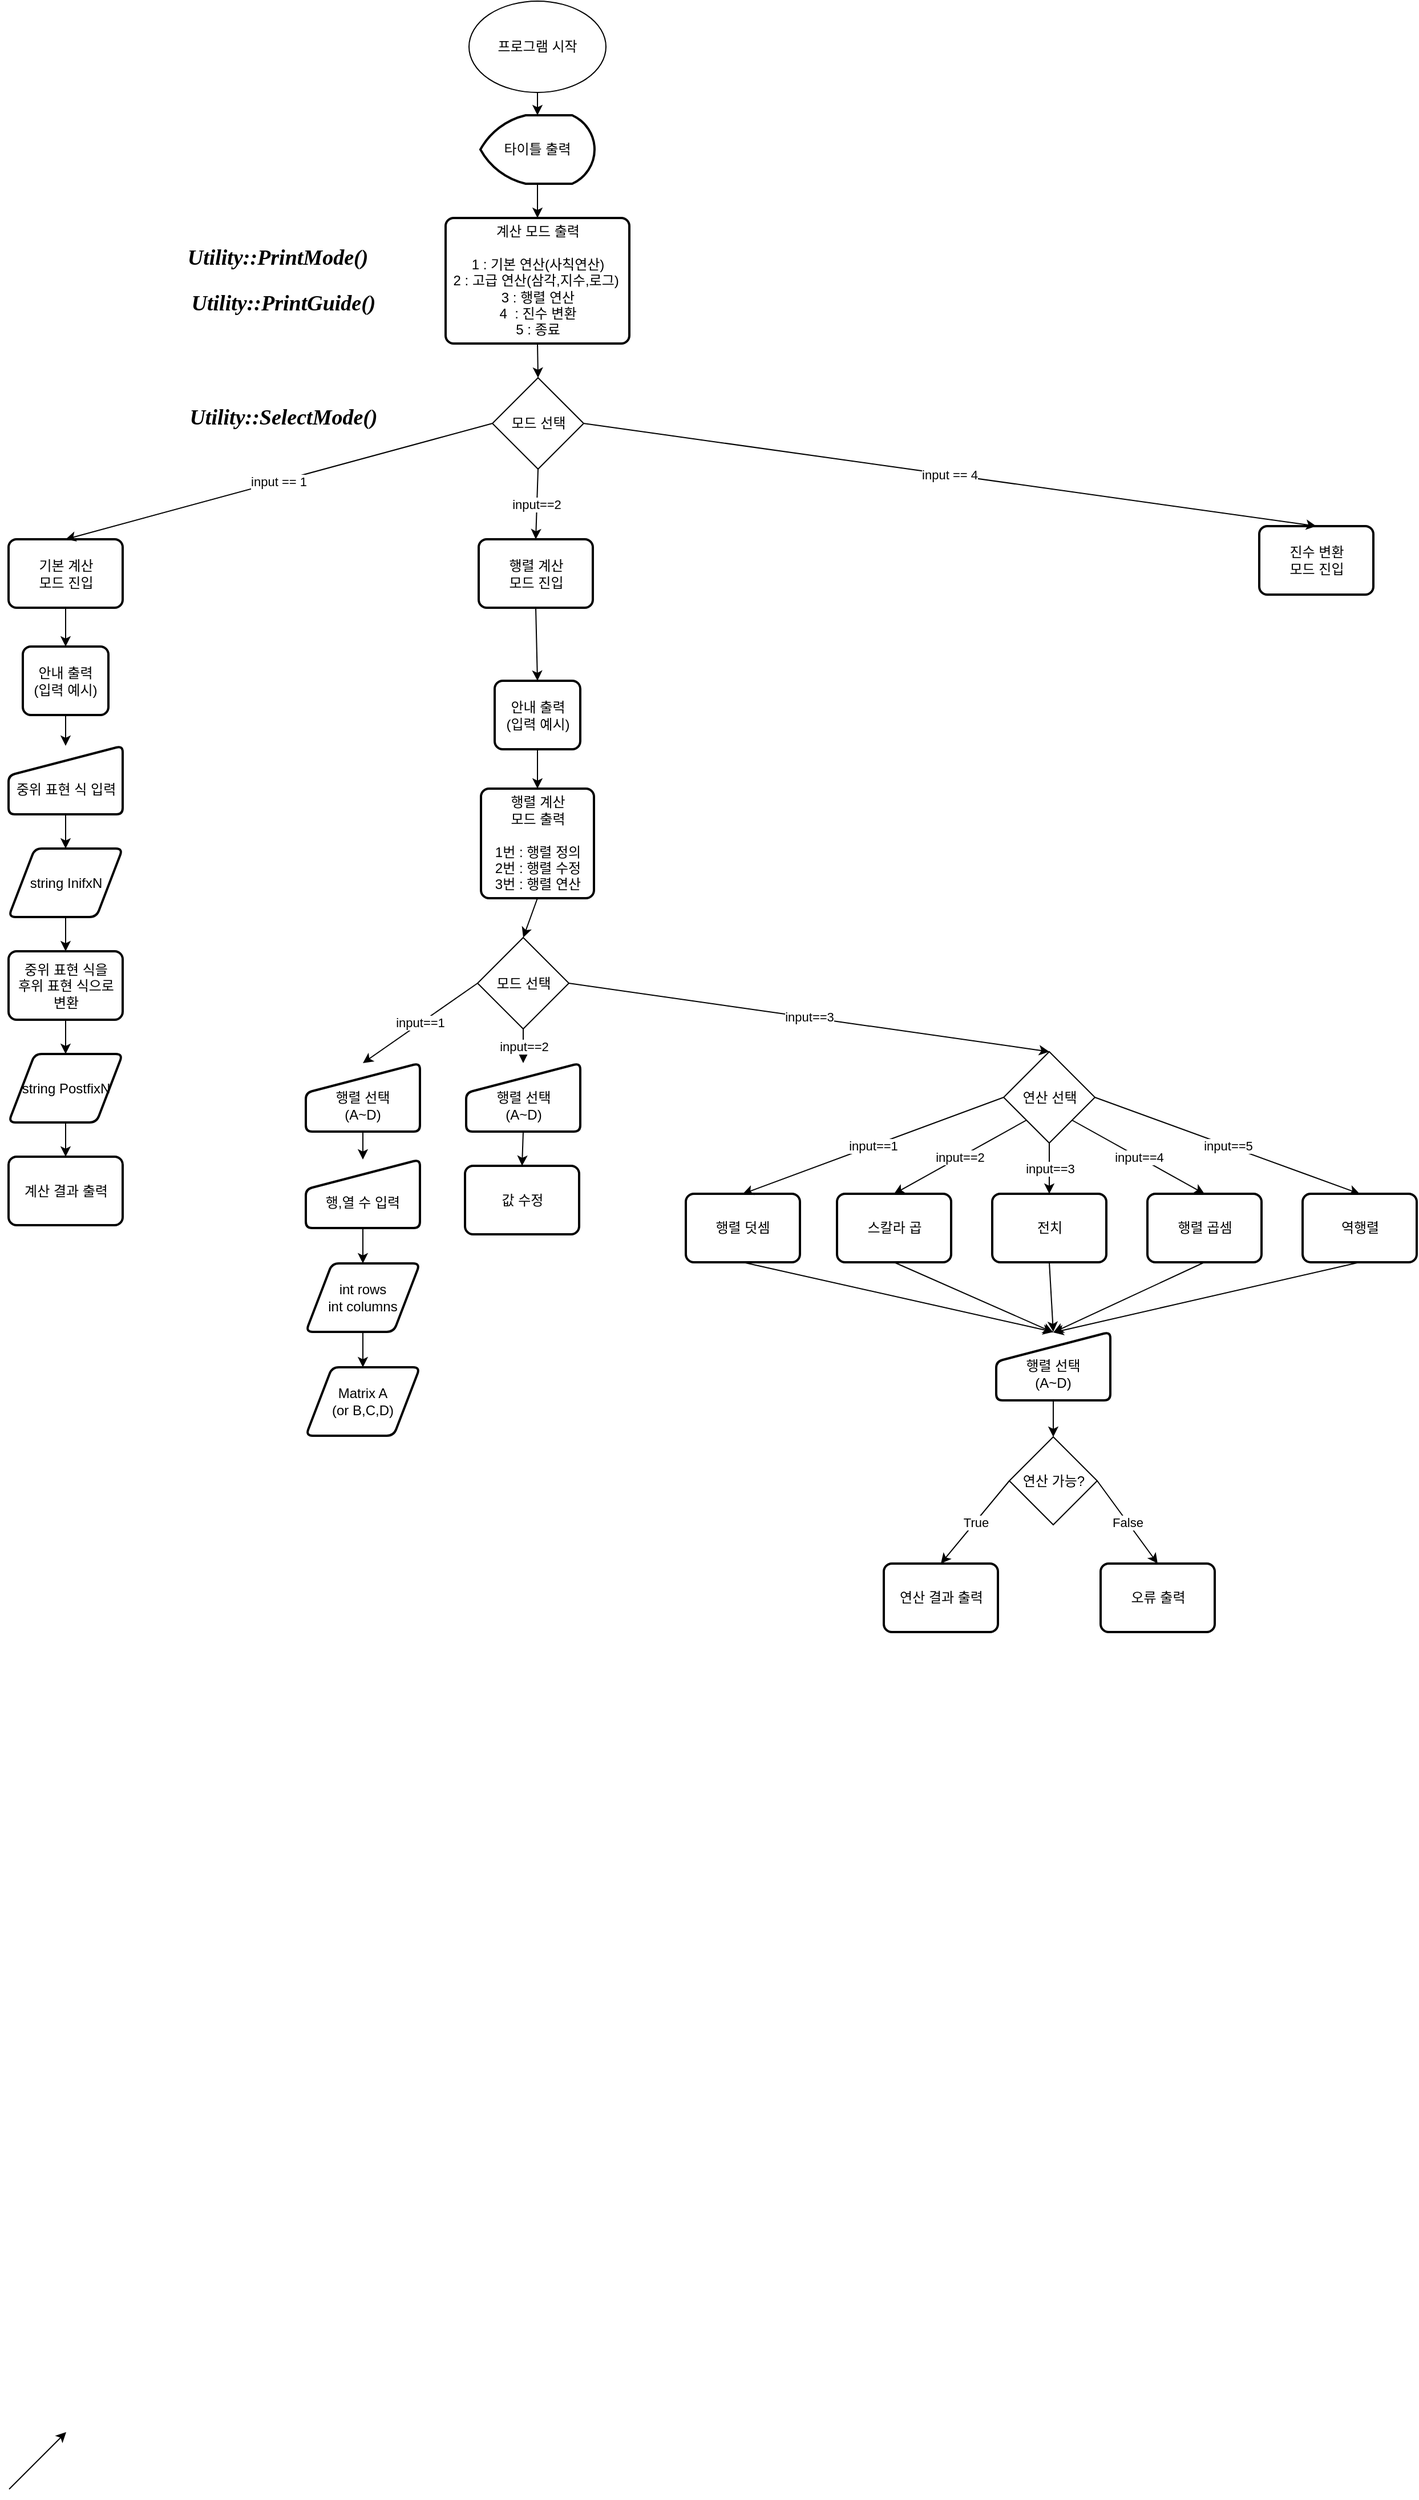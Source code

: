 <mxfile version="12.3.2" type="device" pages="1"><diagram id="4tfTHai87vBHd0oBMUKX" name="Page-1"><mxGraphModel dx="2500" dy="1108" grid="1" gridSize="10" guides="1" tooltips="1" connect="1" arrows="1" fold="1" page="1" pageScale="1" pageWidth="827" pageHeight="1169" math="0" shadow="0"><root><mxCell id="0"/><mxCell id="1" parent="0"/><mxCell id="vB3M5ufMpMZjhbToTXDf-1" value="프로그램 시작" style="ellipse;whiteSpace=wrap;html=1;" parent="1" vertex="1"><mxGeometry x="353" width="120" height="80" as="geometry"/></mxCell><mxCell id="LMeHtNupAMhU3nXu3n3W-3" value="타이틀 출력" style="strokeWidth=2;html=1;shape=mxgraph.flowchart.display;whiteSpace=wrap;" parent="1" vertex="1"><mxGeometry x="363" y="100" width="100" height="60" as="geometry"/></mxCell><mxCell id="LMeHtNupAMhU3nXu3n3W-4" value="" style="endArrow=classic;html=1;entryX=0.5;entryY=0;entryDx=0;entryDy=0;entryPerimeter=0;exitX=0.5;exitY=1;exitDx=0;exitDy=0;" parent="1" source="vB3M5ufMpMZjhbToTXDf-1" target="LMeHtNupAMhU3nXu3n3W-3" edge="1"><mxGeometry width="50" height="50" relative="1" as="geometry"><mxPoint x="413.5" y="80" as="sourcePoint"/><mxPoint x="400.5" y="200" as="targetPoint"/></mxGeometry></mxCell><mxCell id="LMeHtNupAMhU3nXu3n3W-5" value="계산 모드 출력&lt;br&gt;&lt;br&gt;&lt;span style=&quot;white-space: nowrap&quot;&gt;1 : 기본 연산(사칙연산)&lt;/span&gt;&lt;br style=&quot;white-space: nowrap&quot;&gt;&lt;span style=&quot;white-space: nowrap&quot;&gt;2 : 고급 연산(삼각,지수,로그)&amp;nbsp;&lt;/span&gt;&lt;br style=&quot;white-space: nowrap&quot;&gt;&lt;span style=&quot;white-space: nowrap&quot;&gt;3 : 행렬 연산&lt;/span&gt;&lt;br style=&quot;white-space: nowrap&quot;&gt;&lt;span style=&quot;white-space: nowrap&quot;&gt;4&amp;nbsp; : 진수 변환&lt;/span&gt;&lt;br style=&quot;white-space: nowrap&quot;&gt;&lt;span style=&quot;white-space: nowrap&quot;&gt;5 : 종료&lt;/span&gt;" style="rounded=1;whiteSpace=wrap;html=1;absoluteArcSize=1;arcSize=14;strokeWidth=2;" parent="1" vertex="1"><mxGeometry x="332.5" y="190" width="161" height="110" as="geometry"/></mxCell><mxCell id="D1mtyvR5uotxBYtLReoP-1" value="" style="endArrow=classic;html=1;exitX=0.5;exitY=1;exitDx=0;exitDy=0;exitPerimeter=0;entryX=0.5;entryY=0;entryDx=0;entryDy=0;" parent="1" source="LMeHtNupAMhU3nXu3n3W-3" target="LMeHtNupAMhU3nXu3n3W-5" edge="1"><mxGeometry width="50" height="50" relative="1" as="geometry"><mxPoint x="350.5" y="450" as="sourcePoint"/><mxPoint x="400.5" y="400" as="targetPoint"/></mxGeometry></mxCell><mxCell id="D1mtyvR5uotxBYtLReoP-4" value="모드 선택" style="rhombus;whiteSpace=wrap;html=1;" parent="1" vertex="1"><mxGeometry x="373.5" y="330" width="80" height="80" as="geometry"/></mxCell><mxCell id="D1mtyvR5uotxBYtLReoP-8" value="" style="endArrow=classic;html=1;exitX=0.5;exitY=1;exitDx=0;exitDy=0;entryX=0.5;entryY=0;entryDx=0;entryDy=0;" parent="1" source="LMeHtNupAMhU3nXu3n3W-5" target="D1mtyvR5uotxBYtLReoP-4" edge="1"><mxGeometry width="50" height="50" relative="1" as="geometry"><mxPoint x="200" y="470" as="sourcePoint"/><mxPoint x="250" y="420" as="targetPoint"/></mxGeometry></mxCell><mxCell id="D1mtyvR5uotxBYtLReoP-10" value="기본 계산&lt;br&gt;모드 진입" style="rounded=1;whiteSpace=wrap;html=1;absoluteArcSize=1;arcSize=14;strokeWidth=2;" parent="1" vertex="1"><mxGeometry x="-50.5" y="471.5" width="100" height="60" as="geometry"/></mxCell><mxCell id="D1mtyvR5uotxBYtLReoP-12" value="진수 변환&lt;br&gt;모드 진입" style="rounded=1;whiteSpace=wrap;html=1;absoluteArcSize=1;arcSize=14;strokeWidth=2;" parent="1" vertex="1"><mxGeometry x="1045.5" y="460" width="100" height="60" as="geometry"/></mxCell><mxCell id="D1mtyvR5uotxBYtLReoP-13" value="행렬 계산&lt;br&gt;모드 진입" style="rounded=1;whiteSpace=wrap;html=1;absoluteArcSize=1;arcSize=14;strokeWidth=2;" parent="1" vertex="1"><mxGeometry x="361.5" y="471.5" width="100" height="60" as="geometry"/></mxCell><mxCell id="D1mtyvR5uotxBYtLReoP-15" value="input == 1" style="endArrow=classic;html=1;exitX=0;exitY=0.5;exitDx=0;exitDy=0;entryX=0.5;entryY=0;entryDx=0;entryDy=0;" parent="1" source="D1mtyvR5uotxBYtLReoP-4" target="D1mtyvR5uotxBYtLReoP-10" edge="1"><mxGeometry width="50" height="50" relative="1" as="geometry"><mxPoint x="100" y="560" as="sourcePoint"/><mxPoint x="150" y="510" as="targetPoint"/></mxGeometry></mxCell><mxCell id="D1mtyvR5uotxBYtLReoP-17" value="input==2" style="endArrow=classic;html=1;exitX=0.5;exitY=1;exitDx=0;exitDy=0;entryX=0.5;entryY=0;entryDx=0;entryDy=0;" parent="1" source="D1mtyvR5uotxBYtLReoP-4" target="D1mtyvR5uotxBYtLReoP-13" edge="1"><mxGeometry width="50" height="50" relative="1" as="geometry"><mxPoint x="393.5" y="390" as="sourcePoint"/><mxPoint x="170" y="450" as="targetPoint"/></mxGeometry></mxCell><mxCell id="D1mtyvR5uotxBYtLReoP-18" value="input == 4" style="endArrow=classic;html=1;exitX=1;exitY=0.5;exitDx=0;exitDy=0;entryX=0.5;entryY=0;entryDx=0;entryDy=0;" parent="1" source="D1mtyvR5uotxBYtLReoP-4" target="D1mtyvR5uotxBYtLReoP-12" edge="1"><mxGeometry width="50" height="50" relative="1" as="geometry"><mxPoint x="403.5" y="400" as="sourcePoint"/><mxPoint x="180" y="460" as="targetPoint"/></mxGeometry></mxCell><mxCell id="D1mtyvR5uotxBYtLReoP-20" value="&lt;br&gt;중위 표현 식 입력" style="html=1;strokeWidth=2;shape=manualInput;whiteSpace=wrap;rounded=1;size=26;arcSize=11;" parent="1" vertex="1"><mxGeometry x="-50.5" y="652.5" width="100" height="60" as="geometry"/></mxCell><mxCell id="D1mtyvR5uotxBYtLReoP-23" value="" style="endArrow=classic;html=1;exitX=0.5;exitY=1;exitDx=0;exitDy=0;entryX=0.5;entryY=0;entryDx=0;entryDy=0;" parent="1" source="D1mtyvR5uotxBYtLReoP-20" target="D1mtyvR5uotxBYtLReoP-24" edge="1"><mxGeometry width="50" height="50" relative="1" as="geometry"><mxPoint x="-50.5" y="782.5" as="sourcePoint"/><mxPoint x="73.5" y="752.5" as="targetPoint"/></mxGeometry></mxCell><mxCell id="D1mtyvR5uotxBYtLReoP-24" value="string InifxN" style="shape=parallelogram;html=1;strokeWidth=2;perimeter=parallelogramPerimeter;whiteSpace=wrap;rounded=1;arcSize=12;size=0.23;" parent="1" vertex="1"><mxGeometry x="-50.5" y="742.5" width="100" height="60" as="geometry"/></mxCell><mxCell id="D1mtyvR5uotxBYtLReoP-25" value="중위 표현 식을&lt;br&gt;후위 표현 식으로&lt;br&gt;변환" style="rounded=1;whiteSpace=wrap;html=1;absoluteArcSize=1;arcSize=14;strokeWidth=2;" parent="1" vertex="1"><mxGeometry x="-50.5" y="832.5" width="100" height="60" as="geometry"/></mxCell><mxCell id="D1mtyvR5uotxBYtLReoP-26" value="" style="endArrow=classic;html=1;exitX=0.5;exitY=1;exitDx=0;exitDy=0;entryX=0.5;entryY=0;entryDx=0;entryDy=0;" parent="1" source="D1mtyvR5uotxBYtLReoP-24" target="D1mtyvR5uotxBYtLReoP-25" edge="1"><mxGeometry width="50" height="50" relative="1" as="geometry"><mxPoint x="-50.5" y="1012.5" as="sourcePoint"/><mxPoint x="-0.5" y="962.5" as="targetPoint"/></mxGeometry></mxCell><mxCell id="D1mtyvR5uotxBYtLReoP-28" value="" style="endArrow=classic;html=1;exitX=0.5;exitY=1;exitDx=0;exitDy=0;entryX=0.5;entryY=0;entryDx=0;entryDy=0;" parent="1" source="D1mtyvR5uotxBYtLReoP-25" target="D1mtyvR5uotxBYtLReoP-30" edge="1"><mxGeometry width="50" height="50" relative="1" as="geometry"><mxPoint x="-50.5" y="1052.5" as="sourcePoint"/><mxPoint x="-0.5" y="922.5" as="targetPoint"/></mxGeometry></mxCell><mxCell id="D1mtyvR5uotxBYtLReoP-30" value="string PostfixN" style="shape=parallelogram;html=1;strokeWidth=2;perimeter=parallelogramPerimeter;whiteSpace=wrap;rounded=1;arcSize=12;size=0.23;" parent="1" vertex="1"><mxGeometry x="-50.5" y="922.5" width="100" height="60" as="geometry"/></mxCell><mxCell id="D1mtyvR5uotxBYtLReoP-31" value="계산 결과 출력" style="rounded=1;whiteSpace=wrap;html=1;absoluteArcSize=1;arcSize=14;strokeWidth=2;" parent="1" vertex="1"><mxGeometry x="-50.5" y="1012.5" width="100" height="60" as="geometry"/></mxCell><mxCell id="D1mtyvR5uotxBYtLReoP-32" value="" style="endArrow=classic;html=1;exitX=0.5;exitY=1;exitDx=0;exitDy=0;entryX=0.5;entryY=0;entryDx=0;entryDy=0;" parent="1" source="D1mtyvR5uotxBYtLReoP-30" target="D1mtyvR5uotxBYtLReoP-31" edge="1"><mxGeometry width="50" height="50" relative="1" as="geometry"><mxPoint x="-50.5" y="1152.5" as="sourcePoint"/><mxPoint x="-0.5" y="1102.5" as="targetPoint"/></mxGeometry></mxCell><mxCell id="D1mtyvR5uotxBYtLReoP-34" value="" style="endArrow=classic;html=1;exitX=0.5;exitY=1;exitDx=0;exitDy=0;entryX=0.5;entryY=0;entryDx=0;entryDy=0;" parent="1" source="D1mtyvR5uotxBYtLReoP-10" target="D1mtyvR5uotxBYtLReoP-49" edge="1"><mxGeometry width="50" height="50" relative="1" as="geometry"><mxPoint x="-4" y="681.5" as="sourcePoint"/><mxPoint x="-0.5" y="571.5" as="targetPoint"/></mxGeometry></mxCell><mxCell id="D1mtyvR5uotxBYtLReoP-36" value="" style="endArrow=classic;html=1;exitX=0.5;exitY=1;exitDx=0;exitDy=0;entryX=0.5;entryY=0;entryDx=0;entryDy=0;" parent="1" source="D1mtyvR5uotxBYtLReoP-49" target="D1mtyvR5uotxBYtLReoP-20" edge="1"><mxGeometry width="50" height="50" relative="1" as="geometry"><mxPoint x="-0.5" y="631.5" as="sourcePoint"/><mxPoint x="189.5" y="677" as="targetPoint"/></mxGeometry></mxCell><mxCell id="D1mtyvR5uotxBYtLReoP-39" value="" style="endArrow=classic;html=1;exitX=0.5;exitY=1;exitDx=0;exitDy=0;entryX=0.5;entryY=0;entryDx=0;entryDy=0;" parent="1" source="D1mtyvR5uotxBYtLReoP-13" target="-54Js9PqAmDXLJisUmu2-2" edge="1"><mxGeometry width="50" height="50" relative="1" as="geometry"><mxPoint x="179" y="1183.5" as="sourcePoint"/><mxPoint x="582.5" y="593.5" as="targetPoint"/></mxGeometry></mxCell><mxCell id="D1mtyvR5uotxBYtLReoP-41" value="&lt;br&gt;행,열 수 입력" style="html=1;strokeWidth=2;shape=manualInput;whiteSpace=wrap;rounded=1;size=26;arcSize=11;" parent="1" vertex="1"><mxGeometry x="210" y="1015" width="100" height="60" as="geometry"/></mxCell><mxCell id="D1mtyvR5uotxBYtLReoP-43" value="int rows&lt;br&gt;int columns" style="shape=parallelogram;html=1;strokeWidth=2;perimeter=parallelogramPerimeter;whiteSpace=wrap;rounded=1;arcSize=12;size=0.23;" parent="1" vertex="1"><mxGeometry x="210" y="1106" width="100" height="60" as="geometry"/></mxCell><mxCell id="D1mtyvR5uotxBYtLReoP-46" value="" style="endArrow=classic;html=1;exitX=0.5;exitY=1;exitDx=0;exitDy=0;entryX=0.5;entryY=0;entryDx=0;entryDy=0;" parent="1" source="D1mtyvR5uotxBYtLReoP-41" target="D1mtyvR5uotxBYtLReoP-43" edge="1"><mxGeometry width="50" height="50" relative="1" as="geometry"><mxPoint x="-133" y="1391.5" as="sourcePoint"/><mxPoint x="-83" y="1341.5" as="targetPoint"/></mxGeometry></mxCell><mxCell id="D1mtyvR5uotxBYtLReoP-48" value="모드 선택" style="rhombus;whiteSpace=wrap;html=1;" parent="1" vertex="1"><mxGeometry x="360.5" y="820.5" width="80" height="80" as="geometry"/></mxCell><mxCell id="D1mtyvR5uotxBYtLReoP-49" value="안내 출력&lt;br&gt;(입력 예시)" style="rounded=1;whiteSpace=wrap;html=1;absoluteArcSize=1;arcSize=14;strokeWidth=2;" parent="1" vertex="1"><mxGeometry x="-38" y="565.5" width="75" height="60" as="geometry"/></mxCell><mxCell id="D1mtyvR5uotxBYtLReoP-50" value="행렬 계산&lt;br&gt;모드 출력&lt;br&gt;&lt;br&gt;1번 : 행렬 정의&lt;br&gt;2번 : 행렬 수정&lt;br&gt;3번 : 행렬 연산" style="rounded=1;whiteSpace=wrap;html=1;absoluteArcSize=1;arcSize=14;strokeWidth=2;" parent="1" vertex="1"><mxGeometry x="363.5" y="690" width="99" height="96" as="geometry"/></mxCell><mxCell id="D1mtyvR5uotxBYtLReoP-56" value="행렬 덧셈" style="rounded=1;whiteSpace=wrap;html=1;absoluteArcSize=1;arcSize=14;strokeWidth=2;" parent="1" vertex="1"><mxGeometry x="543" y="1045" width="100" height="60" as="geometry"/></mxCell><mxCell id="D1mtyvR5uotxBYtLReoP-57" value="스칼라 곱" style="rounded=1;whiteSpace=wrap;html=1;absoluteArcSize=1;arcSize=14;strokeWidth=2;" parent="1" vertex="1"><mxGeometry x="675.5" y="1045" width="100" height="60" as="geometry"/></mxCell><mxCell id="D1mtyvR5uotxBYtLReoP-58" value="전치" style="rounded=1;whiteSpace=wrap;html=1;absoluteArcSize=1;arcSize=14;strokeWidth=2;" parent="1" vertex="1"><mxGeometry x="811.5" y="1045" width="100" height="60" as="geometry"/></mxCell><mxCell id="D1mtyvR5uotxBYtLReoP-59" value="행렬 곱셈" style="rounded=1;whiteSpace=wrap;html=1;absoluteArcSize=1;arcSize=14;strokeWidth=2;" parent="1" vertex="1"><mxGeometry x="947.5" y="1045" width="100" height="60" as="geometry"/></mxCell><mxCell id="D1mtyvR5uotxBYtLReoP-61" value="input==1" style="endArrow=classic;html=1;exitX=0;exitY=0.5;exitDx=0;exitDy=0;entryX=0.5;entryY=0;entryDx=0;entryDy=0;" parent="1" source="D1mtyvR5uotxBYtLReoP-48" target="D1mtyvR5uotxBYtLReoP-62" edge="1"><mxGeometry width="50" height="50" relative="1" as="geometry"><mxPoint x="-163" y="1666" as="sourcePoint"/><mxPoint x="-113" y="1616" as="targetPoint"/></mxGeometry></mxCell><mxCell id="D1mtyvR5uotxBYtLReoP-62" value="&lt;br&gt;행렬 선택&lt;br&gt;(A~D)" style="html=1;strokeWidth=2;shape=manualInput;whiteSpace=wrap;rounded=1;size=26;arcSize=11;" parent="1" vertex="1"><mxGeometry x="210" y="930.5" width="100" height="60" as="geometry"/></mxCell><mxCell id="D1mtyvR5uotxBYtLReoP-65" value="" style="endArrow=classic;html=1;exitX=0.5;exitY=1;exitDx=0;exitDy=0;entryX=0.5;entryY=0;entryDx=0;entryDy=0;" parent="1" source="D1mtyvR5uotxBYtLReoP-62" target="D1mtyvR5uotxBYtLReoP-41" edge="1"><mxGeometry width="50" height="50" relative="1" as="geometry"><mxPoint x="-173" y="1236" as="sourcePoint"/><mxPoint x="-123" y="1696" as="targetPoint"/></mxGeometry></mxCell><mxCell id="D1mtyvR5uotxBYtLReoP-66" value="" style="endArrow=classic;html=1;exitX=0.5;exitY=1;exitDx=0;exitDy=0;entryX=0.5;entryY=0;entryDx=0;entryDy=0;" parent="1" source="D1mtyvR5uotxBYtLReoP-69" target="D1mtyvR5uotxBYtLReoP-71" edge="1"><mxGeometry width="50" height="50" relative="1" as="geometry"><mxPoint x="-183" y="1826" as="sourcePoint"/><mxPoint x="-133" y="1776" as="targetPoint"/></mxGeometry></mxCell><mxCell id="D1mtyvR5uotxBYtLReoP-67" value="input==2" style="endArrow=classic;html=1;exitX=0.5;exitY=1;exitDx=0;exitDy=0;entryX=0.5;entryY=0;entryDx=0;entryDy=0;" parent="1" source="D1mtyvR5uotxBYtLReoP-48" target="D1mtyvR5uotxBYtLReoP-69" edge="1"><mxGeometry width="50" height="50" relative="1" as="geometry"><mxPoint x="697.5" y="1086" as="sourcePoint"/><mxPoint x="597" y="1156" as="targetPoint"/></mxGeometry></mxCell><mxCell id="D1mtyvR5uotxBYtLReoP-69" value="&lt;br&gt;행렬 선택&lt;br&gt;(A~D)" style="html=1;strokeWidth=2;shape=manualInput;whiteSpace=wrap;rounded=1;size=26;arcSize=11;" parent="1" vertex="1"><mxGeometry x="350.5" y="930.5" width="100" height="60" as="geometry"/></mxCell><mxCell id="D1mtyvR5uotxBYtLReoP-71" value="값 수정" style="rounded=1;whiteSpace=wrap;html=1;absoluteArcSize=1;arcSize=14;strokeWidth=2;" parent="1" vertex="1"><mxGeometry x="349.5" y="1020.5" width="100" height="60" as="geometry"/></mxCell><mxCell id="D1mtyvR5uotxBYtLReoP-73" value="" style="endArrow=classic;html=1;exitX=0.5;exitY=1;exitDx=0;exitDy=0;entryX=0.5;entryY=0;entryDx=0;entryDy=0;" parent="1" source="D1mtyvR5uotxBYtLReoP-43" target="D1mtyvR5uotxBYtLReoP-82" edge="1"><mxGeometry width="50" height="50" relative="1" as="geometry"><mxPoint x="-127.5" y="1496" as="sourcePoint"/><mxPoint x="-77.5" y="1446" as="targetPoint"/></mxGeometry></mxCell><mxCell id="D1mtyvR5uotxBYtLReoP-75" value="input==5" style="endArrow=classic;html=1;entryX=0.5;entryY=0;entryDx=0;entryDy=0;exitX=1;exitY=0.5;exitDx=0;exitDy=0;" parent="1" source="D1mtyvR5uotxBYtLReoP-79" target="D1mtyvR5uotxBYtLReoP-83" edge="1"><mxGeometry width="50" height="50" relative="1" as="geometry"><mxPoint x="952.5" y="896" as="sourcePoint"/><mxPoint x="811.5" y="790" as="targetPoint"/></mxGeometry></mxCell><mxCell id="D1mtyvR5uotxBYtLReoP-76" value="" style="endArrow=classic;html=1;entryX=0.5;entryY=0;entryDx=0;entryDy=0;exitX=0.5;exitY=1;exitDx=0;exitDy=0;" parent="1" source="D1mtyvR5uotxBYtLReoP-50" target="D1mtyvR5uotxBYtLReoP-48" edge="1"><mxGeometry width="50" height="50" relative="1" as="geometry"><mxPoint x="61.5" y="1497" as="sourcePoint"/><mxPoint x="111.5" y="1447" as="targetPoint"/></mxGeometry></mxCell><mxCell id="D1mtyvR5uotxBYtLReoP-77" value="input==3" style="endArrow=classic;html=1;exitX=1;exitY=0.5;exitDx=0;exitDy=0;entryX=0.5;entryY=0;entryDx=0;entryDy=0;" parent="1" source="D1mtyvR5uotxBYtLReoP-48" target="D1mtyvR5uotxBYtLReoP-79" edge="1"><mxGeometry width="50" height="50" relative="1" as="geometry"><mxPoint x="-117.5" y="1506" as="sourcePoint"/><mxPoint x="552.5" y="906" as="targetPoint"/></mxGeometry></mxCell><mxCell id="D1mtyvR5uotxBYtLReoP-79" value="연산 선택" style="rhombus;whiteSpace=wrap;html=1;" parent="1" vertex="1"><mxGeometry x="821.5" y="920.5" width="80" height="80" as="geometry"/></mxCell><mxCell id="D1mtyvR5uotxBYtLReoP-82" value="Matrix A&lt;br&gt;(or B,C,D)" style="shape=parallelogram;html=1;strokeWidth=2;perimeter=parallelogramPerimeter;whiteSpace=wrap;rounded=1;arcSize=12;size=0.23;" parent="1" vertex="1"><mxGeometry x="210" y="1197" width="100" height="60" as="geometry"/></mxCell><mxCell id="D1mtyvR5uotxBYtLReoP-83" value="역행렬" style="rounded=1;whiteSpace=wrap;html=1;absoluteArcSize=1;arcSize=14;strokeWidth=2;" parent="1" vertex="1"><mxGeometry x="1083.5" y="1045" width="100" height="60" as="geometry"/></mxCell><mxCell id="D1mtyvR5uotxBYtLReoP-84" value="" style="endArrow=classic;html=1;exitX=0.5;exitY=1;exitDx=0;exitDy=0;entryX=0.5;entryY=0;entryDx=0;entryDy=0;" parent="1" source="D1mtyvR5uotxBYtLReoP-90" target="D1mtyvR5uotxBYtLReoP-93" edge="1"><mxGeometry width="50" height="50" relative="1" as="geometry"><mxPoint x="681.5" y="1745" as="sourcePoint"/><mxPoint x="731.5" y="1695" as="targetPoint"/></mxGeometry></mxCell><mxCell id="D1mtyvR5uotxBYtLReoP-85" value="True" style="endArrow=classic;html=1;exitX=0;exitY=0.5;exitDx=0;exitDy=0;entryX=0.5;entryY=0;entryDx=0;entryDy=0;" parent="1" source="D1mtyvR5uotxBYtLReoP-93" target="D1mtyvR5uotxBYtLReoP-94" edge="1"><mxGeometry width="50" height="50" relative="1" as="geometry"><mxPoint x="881.5" y="1409" as="sourcePoint"/><mxPoint x="750.5" y="1339" as="targetPoint"/></mxGeometry></mxCell><mxCell id="D1mtyvR5uotxBYtLReoP-86" value="input==1" style="endArrow=classic;html=1;entryX=0.5;entryY=0;entryDx=0;entryDy=0;exitX=0;exitY=0.5;exitDx=0;exitDy=0;" parent="1" source="D1mtyvR5uotxBYtLReoP-79" target="D1mtyvR5uotxBYtLReoP-56" edge="1"><mxGeometry width="50" height="50" relative="1" as="geometry"><mxPoint x="771.5" y="850" as="sourcePoint"/><mxPoint x="821.5" y="800" as="targetPoint"/></mxGeometry></mxCell><mxCell id="D1mtyvR5uotxBYtLReoP-87" value="input==2" style="endArrow=classic;html=1;entryX=0.5;entryY=0;entryDx=0;entryDy=0;exitX=0;exitY=1;exitDx=0;exitDy=0;" parent="1" source="D1mtyvR5uotxBYtLReoP-79" target="D1mtyvR5uotxBYtLReoP-57" edge="1"><mxGeometry width="50" height="50" relative="1" as="geometry"><mxPoint x="831.5" y="970.5" as="sourcePoint"/><mxPoint x="599.5" y="1030.5" as="targetPoint"/></mxGeometry></mxCell><mxCell id="D1mtyvR5uotxBYtLReoP-88" value="input==3" style="endArrow=classic;html=1;entryX=0.5;entryY=0;entryDx=0;entryDy=0;exitX=0.5;exitY=1;exitDx=0;exitDy=0;" parent="1" source="D1mtyvR5uotxBYtLReoP-79" target="D1mtyvR5uotxBYtLReoP-58" edge="1"><mxGeometry width="50" height="50" relative="1" as="geometry"><mxPoint x="771.5" y="850" as="sourcePoint"/><mxPoint x="821.5" y="800" as="targetPoint"/></mxGeometry></mxCell><mxCell id="D1mtyvR5uotxBYtLReoP-89" value="input==4" style="endArrow=classic;html=1;entryX=0.5;entryY=0;entryDx=0;entryDy=0;exitX=1;exitY=1;exitDx=0;exitDy=0;" parent="1" source="D1mtyvR5uotxBYtLReoP-79" target="D1mtyvR5uotxBYtLReoP-59" edge="1"><mxGeometry width="50" height="50" relative="1" as="geometry"><mxPoint x="771.5" y="850" as="sourcePoint"/><mxPoint x="821.5" y="800" as="targetPoint"/></mxGeometry></mxCell><mxCell id="D1mtyvR5uotxBYtLReoP-90" value="&lt;br&gt;행렬 선택&lt;br&gt;(A~D)" style="html=1;strokeWidth=2;shape=manualInput;whiteSpace=wrap;rounded=1;size=26;arcSize=11;" parent="1" vertex="1"><mxGeometry x="815" y="1166" width="100" height="60" as="geometry"/></mxCell><mxCell id="D1mtyvR5uotxBYtLReoP-91" value="" style="endArrow=classic;html=1;exitX=0.5;exitY=1;exitDx=0;exitDy=0;entryX=0.5;entryY=0;entryDx=0;entryDy=0;" parent="1" edge="1" target="D1mtyvR5uotxBYtLReoP-50" source="-54Js9PqAmDXLJisUmu2-2"><mxGeometry width="50" height="50" relative="1" as="geometry"><mxPoint x="120" y="777" as="sourcePoint"/><mxPoint x="170" y="727" as="targetPoint"/></mxGeometry></mxCell><mxCell id="D1mtyvR5uotxBYtLReoP-92" value="" style="endArrow=classic;html=1;exitX=0.5;exitY=1;exitDx=0;exitDy=0;entryX=0.5;entryY=0;entryDx=0;entryDy=0;" parent="1" source="D1mtyvR5uotxBYtLReoP-56" target="D1mtyvR5uotxBYtLReoP-90" edge="1"><mxGeometry width="50" height="50" relative="1" as="geometry"><mxPoint x="618.5" y="1416" as="sourcePoint"/><mxPoint x="668.5" y="1366" as="targetPoint"/></mxGeometry></mxCell><mxCell id="D1mtyvR5uotxBYtLReoP-93" value="연산 가능?" style="rhombus;whiteSpace=wrap;html=1;" parent="1" vertex="1"><mxGeometry x="826.5" y="1258" width="77" height="77" as="geometry"/></mxCell><mxCell id="D1mtyvR5uotxBYtLReoP-94" value="연산 결과 출력" style="rounded=1;whiteSpace=wrap;html=1;absoluteArcSize=1;arcSize=14;strokeWidth=2;" parent="1" vertex="1"><mxGeometry x="716.5" y="1369" width="100" height="60" as="geometry"/></mxCell><mxCell id="D1mtyvR5uotxBYtLReoP-95" value="False" style="endArrow=classic;html=1;exitX=1;exitY=0.5;exitDx=0;exitDy=0;entryX=0.5;entryY=0;entryDx=0;entryDy=0;" parent="1" source="D1mtyvR5uotxBYtLReoP-93" target="D1mtyvR5uotxBYtLReoP-96" edge="1"><mxGeometry width="50" height="50" relative="1" as="geometry"><mxPoint x="952.5" y="1629" as="sourcePoint"/><mxPoint x="1002.5" y="1579" as="targetPoint"/></mxGeometry></mxCell><mxCell id="D1mtyvR5uotxBYtLReoP-96" value="오류 출력" style="rounded=1;whiteSpace=wrap;html=1;absoluteArcSize=1;arcSize=14;strokeWidth=2;" parent="1" vertex="1"><mxGeometry x="906.5" y="1369" width="100" height="60" as="geometry"/></mxCell><mxCell id="D1mtyvR5uotxBYtLReoP-97" value="" style="endArrow=classic;html=1;exitX=0.5;exitY=1;exitDx=0;exitDy=0;" parent="1" source="D1mtyvR5uotxBYtLReoP-57" edge="1"><mxGeometry width="50" height="50" relative="1" as="geometry"><mxPoint x="603" y="1115" as="sourcePoint"/><mxPoint x="865" y="1166.5" as="targetPoint"/></mxGeometry></mxCell><mxCell id="D1mtyvR5uotxBYtLReoP-98" value="" style="endArrow=classic;html=1;exitX=0.5;exitY=1;exitDx=0;exitDy=0;entryX=0.5;entryY=0;entryDx=0;entryDy=0;" parent="1" source="D1mtyvR5uotxBYtLReoP-58" target="D1mtyvR5uotxBYtLReoP-90" edge="1"><mxGeometry width="50" height="50" relative="1" as="geometry"><mxPoint x="603" y="1115" as="sourcePoint"/><mxPoint x="875" y="1176" as="targetPoint"/></mxGeometry></mxCell><mxCell id="D1mtyvR5uotxBYtLReoP-99" value="" style="endArrow=classic;html=1;exitX=0.5;exitY=1;exitDx=0;exitDy=0;" parent="1" source="D1mtyvR5uotxBYtLReoP-59" edge="1"><mxGeometry width="50" height="50" relative="1" as="geometry"><mxPoint x="603" y="1115" as="sourcePoint"/><mxPoint x="865" y="1166.5" as="targetPoint"/></mxGeometry></mxCell><mxCell id="D1mtyvR5uotxBYtLReoP-100" value="" style="endArrow=classic;html=1;exitX=0.5;exitY=1;exitDx=0;exitDy=0;" parent="1" source="D1mtyvR5uotxBYtLReoP-83" edge="1"><mxGeometry width="50" height="50" relative="1" as="geometry"><mxPoint x="1007.5" y="1115" as="sourcePoint"/><mxPoint x="865" y="1166.5" as="targetPoint"/></mxGeometry></mxCell><mxCell id="-54Js9PqAmDXLJisUmu2-1" value="&lt;font style=&quot;font-size: 19px;&quot; face=&quot;Lucida Console&quot;&gt;&lt;b style=&quot;font-size: 19px;&quot;&gt;&lt;i style=&quot;font-size: 19px;&quot;&gt;Utility::PrintGuide()&lt;/i&gt;&lt;/b&gt;&lt;/font&gt;" style="text;html=1;align=center;verticalAlign=middle;resizable=0;points=[];;autosize=1;fontSize=19;" vertex="1" parent="1"><mxGeometry x="60" y="250" width="260" height="30" as="geometry"/></mxCell><mxCell id="-54Js9PqAmDXLJisUmu2-2" value="안내 출력&lt;br&gt;(입력 예시)" style="rounded=1;whiteSpace=wrap;html=1;absoluteArcSize=1;arcSize=14;strokeWidth=2;" vertex="1" parent="1"><mxGeometry x="375.5" y="595.5" width="75" height="60" as="geometry"/></mxCell><mxCell id="-54Js9PqAmDXLJisUmu2-3" value="" style="endArrow=classic;html=1;fontSize=19;" edge="1" parent="1"><mxGeometry width="50" height="50" relative="1" as="geometry"><mxPoint x="-50" y="2180" as="sourcePoint"/><mxPoint y="2130" as="targetPoint"/></mxGeometry></mxCell><mxCell id="-54Js9PqAmDXLJisUmu2-4" value="&lt;font style=&quot;font-size: 19px&quot; face=&quot;Lucida Console&quot;&gt;&lt;b style=&quot;font-size: 19px&quot;&gt;&lt;i style=&quot;font-size: 19px&quot;&gt;Utility::SelectMode()&lt;/i&gt;&lt;/b&gt;&lt;/font&gt;" style="text;html=1;align=center;verticalAlign=middle;resizable=0;points=[];;autosize=1;fontSize=19;" vertex="1" parent="1"><mxGeometry x="60" y="350" width="260" height="30" as="geometry"/></mxCell><mxCell id="-54Js9PqAmDXLJisUmu2-5" value="&lt;font style=&quot;font-size: 19px&quot; face=&quot;Lucida Console&quot;&gt;&lt;b style=&quot;font-size: 19px&quot;&gt;&lt;i style=&quot;font-size: 19px&quot;&gt;Utility::PrintMode()&lt;/i&gt;&lt;/b&gt;&lt;/font&gt;" style="text;html=1;align=center;verticalAlign=middle;resizable=0;points=[];;autosize=1;fontSize=19;" vertex="1" parent="1"><mxGeometry x="60" y="210" width="250" height="30" as="geometry"/></mxCell></root></mxGraphModel></diagram></mxfile>